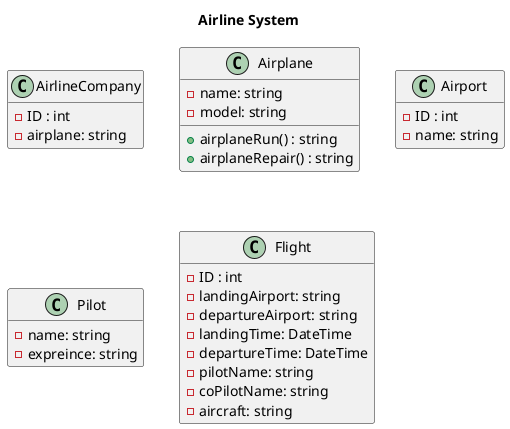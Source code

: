 @startuml
title Airline System
class AirlineCompany {
    -ID : int
    -airplane: string

}
class Airplane {
    -name: string
    -model: string
    +airplaneRun() : string
    +airplaneRepair() : string
}
class Airport {
    -ID : int
    -name: string
}
class Pilot {
    -name: string
    -expreince: string
}
class Flight {
    -ID : int
    -landingAirport: string
    -departureAirport: string
    -landingTime: DateTime
    -departureTime: DateTime
    -pilotName: string
    -coPilotName: string
    -aircraft: string
}
hide empty member
@enduml